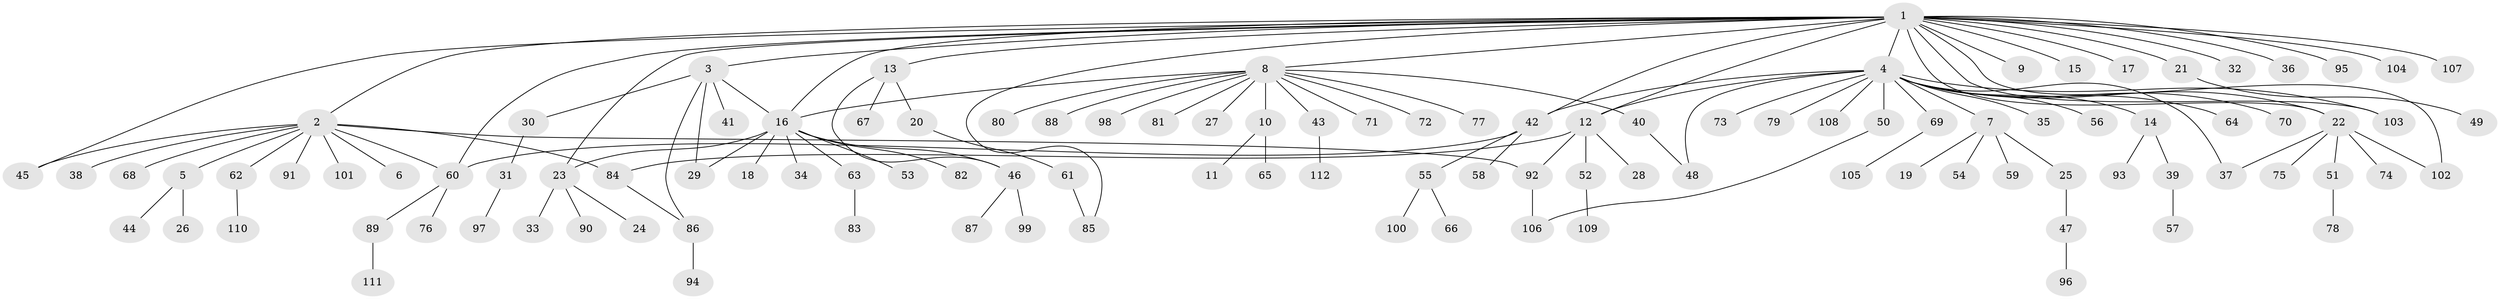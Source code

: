 // coarse degree distribution, {23: 0.0125, 11: 0.0125, 5: 0.025, 17: 0.0125, 2: 0.2, 4: 0.0625, 12: 0.0125, 1: 0.6, 10: 0.0125, 6: 0.0125, 3: 0.0375}
// Generated by graph-tools (version 1.1) at 2025/50/03/04/25 22:50:25]
// undirected, 112 vertices, 131 edges
graph export_dot {
  node [color=gray90,style=filled];
  1;
  2;
  3;
  4;
  5;
  6;
  7;
  8;
  9;
  10;
  11;
  12;
  13;
  14;
  15;
  16;
  17;
  18;
  19;
  20;
  21;
  22;
  23;
  24;
  25;
  26;
  27;
  28;
  29;
  30;
  31;
  32;
  33;
  34;
  35;
  36;
  37;
  38;
  39;
  40;
  41;
  42;
  43;
  44;
  45;
  46;
  47;
  48;
  49;
  50;
  51;
  52;
  53;
  54;
  55;
  56;
  57;
  58;
  59;
  60;
  61;
  62;
  63;
  64;
  65;
  66;
  67;
  68;
  69;
  70;
  71;
  72;
  73;
  74;
  75;
  76;
  77;
  78;
  79;
  80;
  81;
  82;
  83;
  84;
  85;
  86;
  87;
  88;
  89;
  90;
  91;
  92;
  93;
  94;
  95;
  96;
  97;
  98;
  99;
  100;
  101;
  102;
  103;
  104;
  105;
  106;
  107;
  108;
  109;
  110;
  111;
  112;
  1 -- 2;
  1 -- 3;
  1 -- 4;
  1 -- 8;
  1 -- 9;
  1 -- 12;
  1 -- 13;
  1 -- 15;
  1 -- 16;
  1 -- 17;
  1 -- 21;
  1 -- 22;
  1 -- 23;
  1 -- 32;
  1 -- 36;
  1 -- 42;
  1 -- 45;
  1 -- 60;
  1 -- 85;
  1 -- 95;
  1 -- 102;
  1 -- 103;
  1 -- 104;
  1 -- 107;
  2 -- 5;
  2 -- 6;
  2 -- 38;
  2 -- 45;
  2 -- 60;
  2 -- 62;
  2 -- 68;
  2 -- 84;
  2 -- 91;
  2 -- 92;
  2 -- 101;
  3 -- 16;
  3 -- 29;
  3 -- 30;
  3 -- 41;
  3 -- 86;
  4 -- 7;
  4 -- 12;
  4 -- 14;
  4 -- 22;
  4 -- 35;
  4 -- 37;
  4 -- 42;
  4 -- 48;
  4 -- 50;
  4 -- 56;
  4 -- 64;
  4 -- 69;
  4 -- 70;
  4 -- 73;
  4 -- 79;
  4 -- 103;
  4 -- 108;
  5 -- 26;
  5 -- 44;
  7 -- 19;
  7 -- 25;
  7 -- 54;
  7 -- 59;
  8 -- 10;
  8 -- 16;
  8 -- 27;
  8 -- 40;
  8 -- 43;
  8 -- 71;
  8 -- 72;
  8 -- 77;
  8 -- 80;
  8 -- 81;
  8 -- 88;
  8 -- 98;
  10 -- 11;
  10 -- 65;
  12 -- 28;
  12 -- 52;
  12 -- 84;
  12 -- 92;
  13 -- 20;
  13 -- 46;
  13 -- 67;
  14 -- 39;
  14 -- 93;
  16 -- 18;
  16 -- 23;
  16 -- 29;
  16 -- 34;
  16 -- 46;
  16 -- 53;
  16 -- 63;
  16 -- 82;
  20 -- 61;
  21 -- 49;
  22 -- 37;
  22 -- 51;
  22 -- 74;
  22 -- 75;
  22 -- 102;
  23 -- 24;
  23 -- 33;
  23 -- 90;
  25 -- 47;
  30 -- 31;
  31 -- 97;
  39 -- 57;
  40 -- 48;
  42 -- 55;
  42 -- 58;
  42 -- 60;
  43 -- 112;
  46 -- 87;
  46 -- 99;
  47 -- 96;
  50 -- 106;
  51 -- 78;
  52 -- 109;
  55 -- 66;
  55 -- 100;
  60 -- 76;
  60 -- 89;
  61 -- 85;
  62 -- 110;
  63 -- 83;
  69 -- 105;
  84 -- 86;
  86 -- 94;
  89 -- 111;
  92 -- 106;
}
